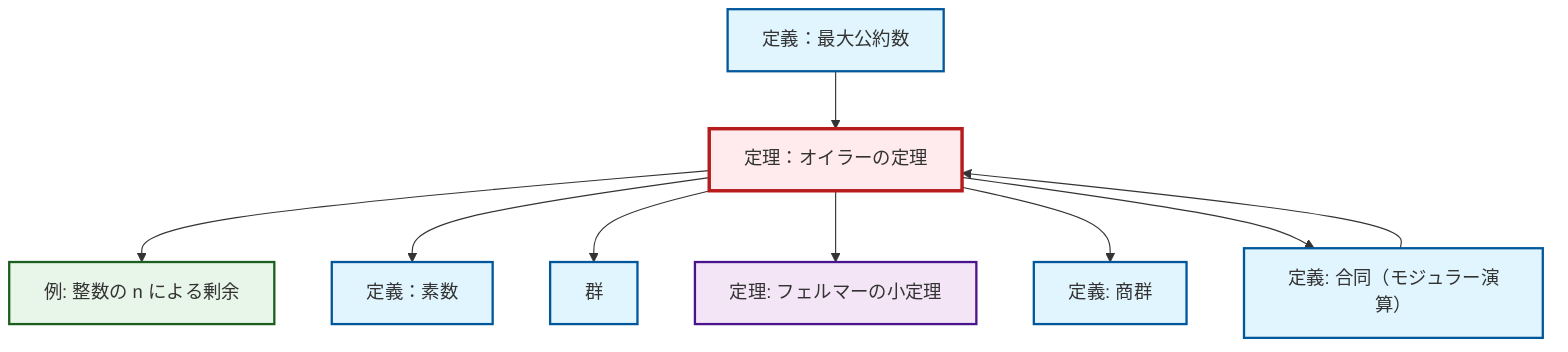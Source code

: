 graph TD
    classDef definition fill:#e1f5fe,stroke:#01579b,stroke-width:2px
    classDef theorem fill:#f3e5f5,stroke:#4a148c,stroke-width:2px
    classDef axiom fill:#fff3e0,stroke:#e65100,stroke-width:2px
    classDef example fill:#e8f5e9,stroke:#1b5e20,stroke-width:2px
    classDef current fill:#ffebee,stroke:#b71c1c,stroke-width:3px
    def-prime["定義：素数"]:::definition
    thm-euler["定理：オイラーの定理"]:::theorem
    def-congruence["定義: 合同（モジュラー演算）"]:::definition
    ex-quotient-integers-mod-n["例: 整数の n による剰余"]:::example
    def-quotient-group["定義: 商群"]:::definition
    thm-fermat-little["定理: フェルマーの小定理"]:::theorem
    def-gcd["定義：最大公約数"]:::definition
    def-group["群"]:::definition
    thm-euler --> ex-quotient-integers-mod-n
    def-gcd --> thm-euler
    thm-euler --> def-prime
    thm-euler --> def-group
    thm-euler --> thm-fermat-little
    def-congruence --> thm-euler
    thm-euler --> def-quotient-group
    thm-euler --> def-congruence
    class thm-euler current